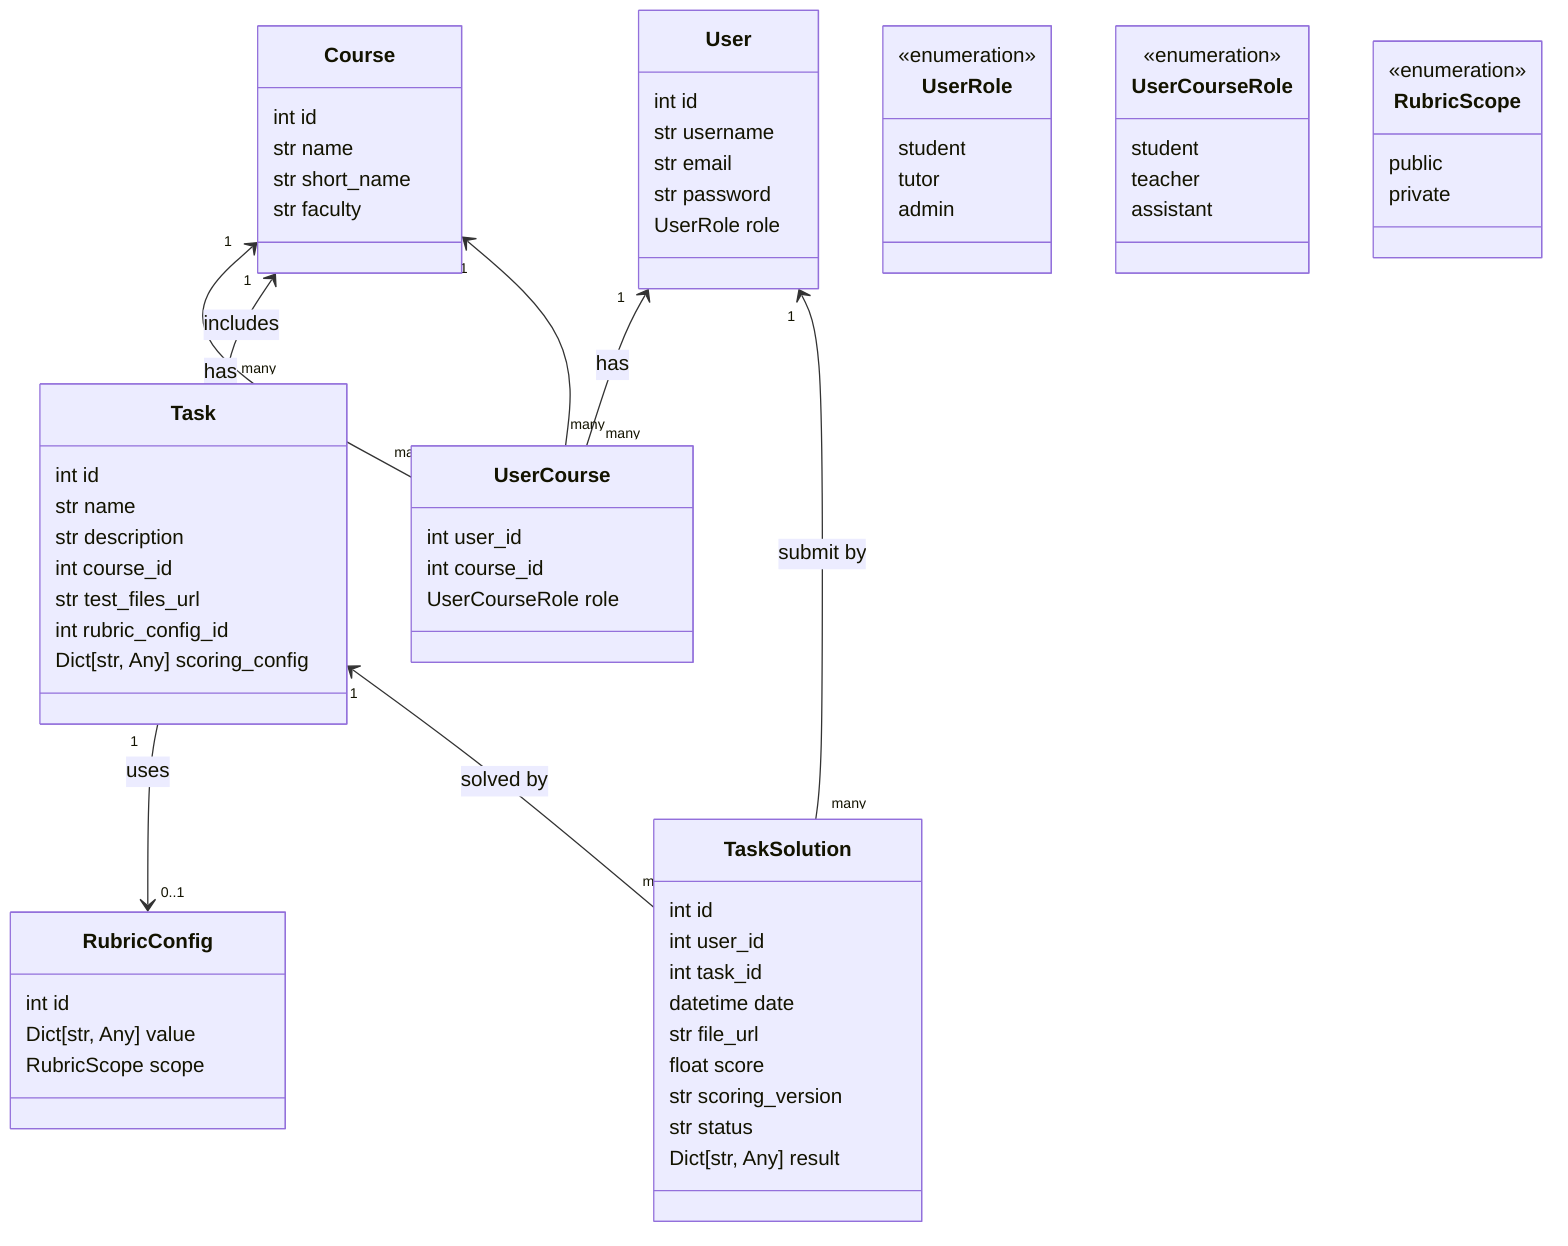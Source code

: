classDiagram

class Course {
  int id
  str name
  str short_name
  str faculty
}

class UserCourse {
  int user_id
  int course_id
  UserCourseRole role
}

class User {
  int id
  str username
  str email
  str password
  UserRole role
}

class RubricConfig {
  int id
  Dict[str, Any] value
  RubricScope scope
}

class Task {
  int id
  str name
  str description
  int course_id
  str test_files_url
  int rubric_config_id
  Dict[str, Any] scoring_config
}

class TaskSolution {
  int id
  int user_id
  int task_id
  datetime date
  str file_url
  float score
  str scoring_version
  str status
  Dict[str, Any] result
}

class UserRole {
  <<enumeration>>
  student
  tutor
  admin
}

class UserCourseRole {
  <<enumeration>>
  student
  teacher
  assistant
}

class RubricScope {
  <<enumeration>>
  public
  private
}

Course "1" <-- "many" UserCourse : has
User "1" <-- "many" UserCourse : has
UserCourse "many" --> "1" Course


Task "1" --> "0..1" RubricConfig : uses
Task "1" <-- "many" TaskSolution : solved by
User "1" <-- "many" TaskSolution : submit by
Course "1" <-- "many" Task : includes